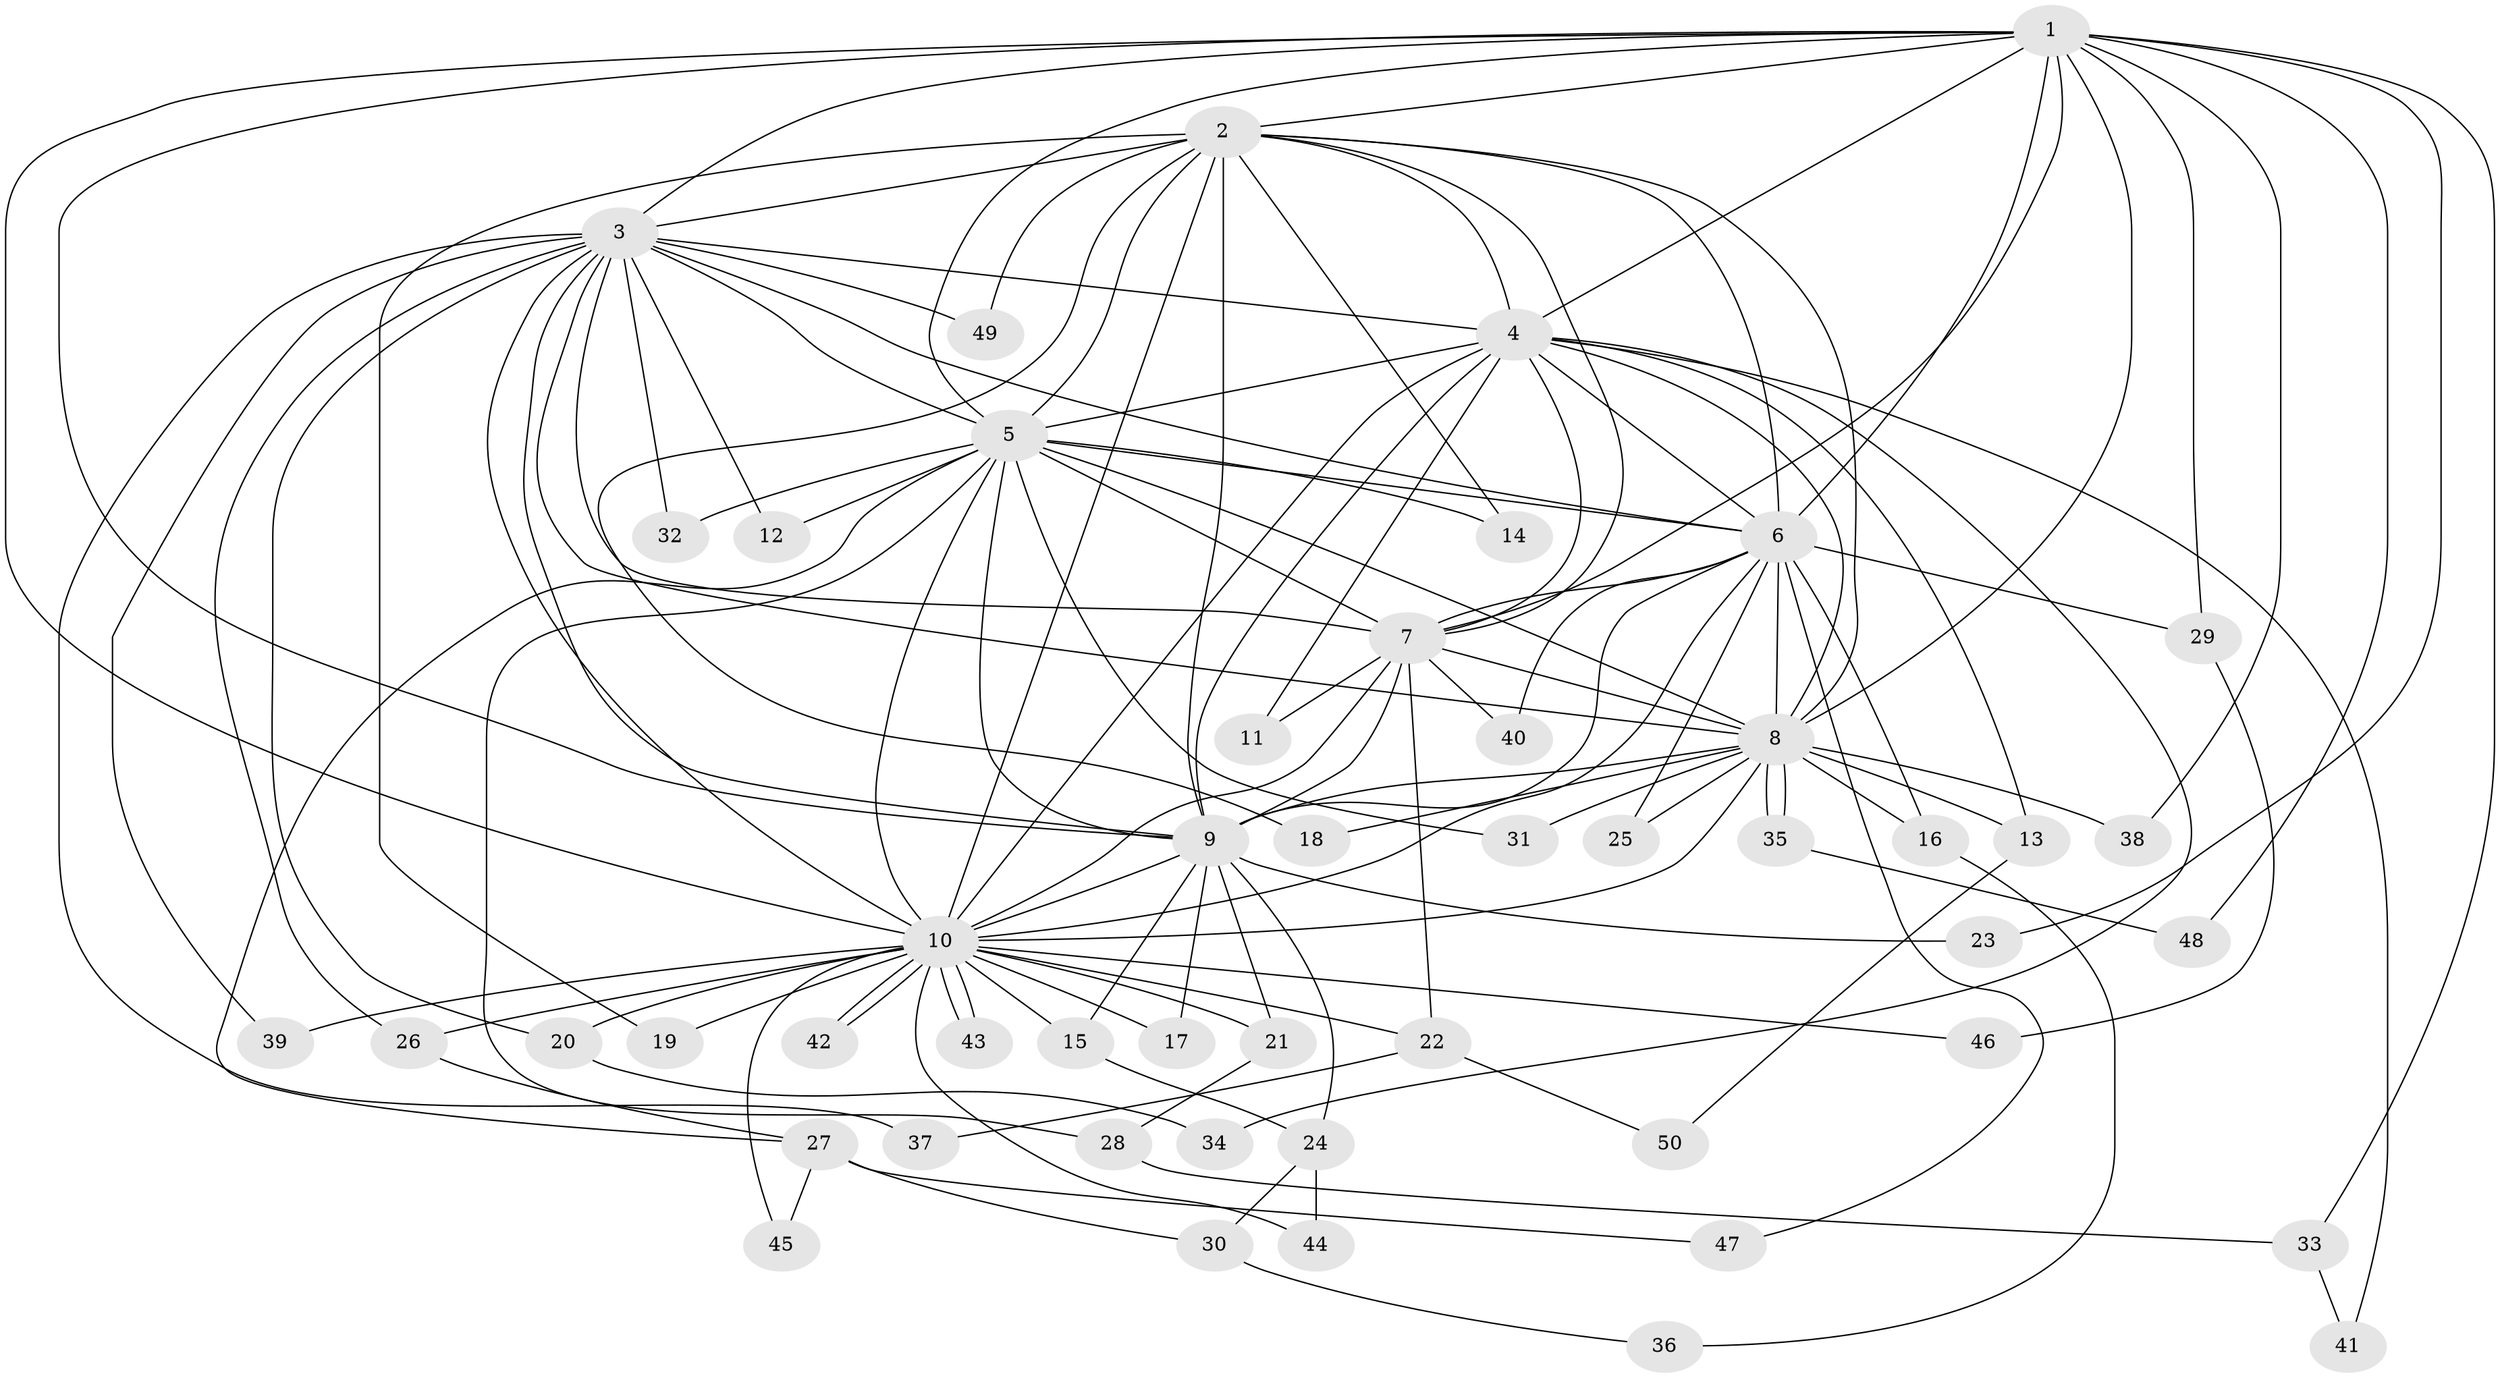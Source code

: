 // Generated by graph-tools (version 1.1) at 2025/35/03/09/25 02:35:12]
// undirected, 50 vertices, 125 edges
graph export_dot {
graph [start="1"]
  node [color=gray90,style=filled];
  1;
  2;
  3;
  4;
  5;
  6;
  7;
  8;
  9;
  10;
  11;
  12;
  13;
  14;
  15;
  16;
  17;
  18;
  19;
  20;
  21;
  22;
  23;
  24;
  25;
  26;
  27;
  28;
  29;
  30;
  31;
  32;
  33;
  34;
  35;
  36;
  37;
  38;
  39;
  40;
  41;
  42;
  43;
  44;
  45;
  46;
  47;
  48;
  49;
  50;
  1 -- 2;
  1 -- 3;
  1 -- 4;
  1 -- 5;
  1 -- 6;
  1 -- 7;
  1 -- 8;
  1 -- 9;
  1 -- 10;
  1 -- 23;
  1 -- 29;
  1 -- 33;
  1 -- 38;
  1 -- 48;
  2 -- 3;
  2 -- 4;
  2 -- 5;
  2 -- 6;
  2 -- 7;
  2 -- 8;
  2 -- 9;
  2 -- 10;
  2 -- 14;
  2 -- 18;
  2 -- 19;
  2 -- 49;
  3 -- 4;
  3 -- 5;
  3 -- 6;
  3 -- 7;
  3 -- 8;
  3 -- 9;
  3 -- 10;
  3 -- 12;
  3 -- 20;
  3 -- 26;
  3 -- 32;
  3 -- 37;
  3 -- 39;
  3 -- 49;
  4 -- 5;
  4 -- 6;
  4 -- 7;
  4 -- 8;
  4 -- 9;
  4 -- 10;
  4 -- 11;
  4 -- 13;
  4 -- 34;
  4 -- 41;
  5 -- 6;
  5 -- 7;
  5 -- 8;
  5 -- 9;
  5 -- 10;
  5 -- 12;
  5 -- 14;
  5 -- 27;
  5 -- 28;
  5 -- 31;
  5 -- 32;
  6 -- 7;
  6 -- 8;
  6 -- 9;
  6 -- 10;
  6 -- 16;
  6 -- 25;
  6 -- 29;
  6 -- 40;
  6 -- 47;
  7 -- 8;
  7 -- 9;
  7 -- 10;
  7 -- 11;
  7 -- 22;
  7 -- 40;
  8 -- 9;
  8 -- 10;
  8 -- 13;
  8 -- 16;
  8 -- 18;
  8 -- 25;
  8 -- 31;
  8 -- 35;
  8 -- 35;
  8 -- 38;
  9 -- 10;
  9 -- 15;
  9 -- 17;
  9 -- 21;
  9 -- 23;
  9 -- 24;
  10 -- 15;
  10 -- 17;
  10 -- 19;
  10 -- 20;
  10 -- 21;
  10 -- 22;
  10 -- 26;
  10 -- 39;
  10 -- 42;
  10 -- 42;
  10 -- 43;
  10 -- 43;
  10 -- 44;
  10 -- 45;
  10 -- 46;
  13 -- 50;
  15 -- 24;
  16 -- 36;
  20 -- 34;
  21 -- 28;
  22 -- 37;
  22 -- 50;
  24 -- 30;
  24 -- 44;
  26 -- 27;
  27 -- 30;
  27 -- 45;
  27 -- 47;
  28 -- 33;
  29 -- 46;
  30 -- 36;
  33 -- 41;
  35 -- 48;
}
